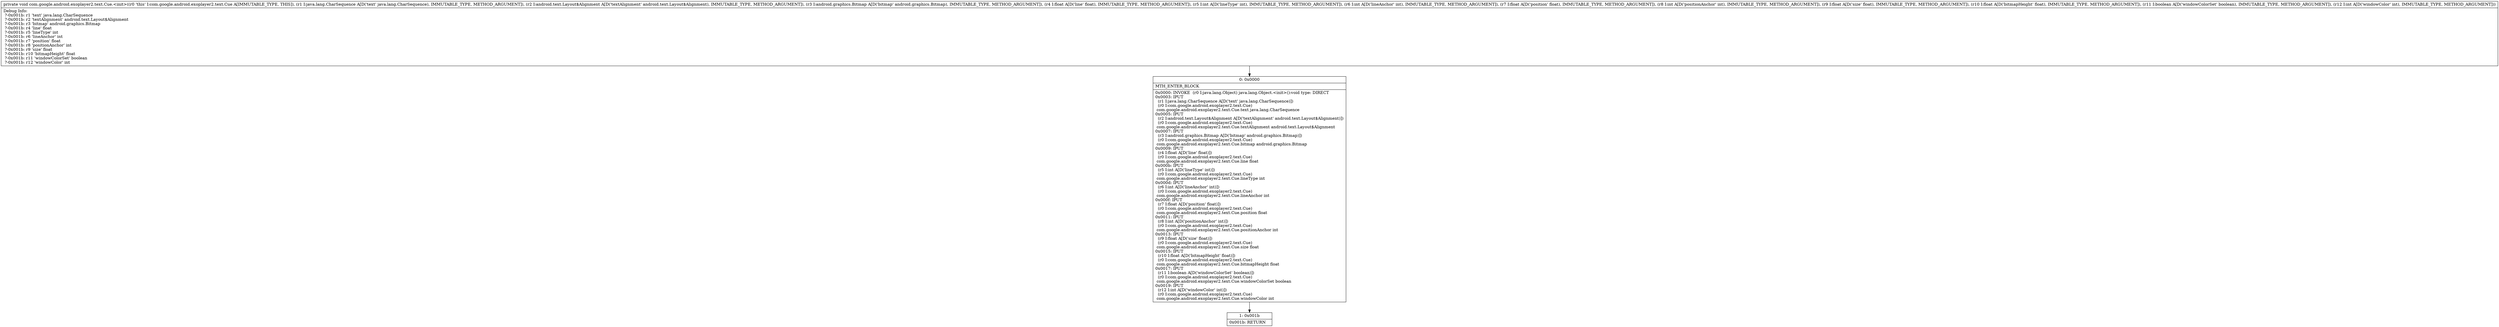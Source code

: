 digraph "CFG forcom.google.android.exoplayer2.text.Cue.\<init\>(Ljava\/lang\/CharSequence;Landroid\/text\/Layout$Alignment;Landroid\/graphics\/Bitmap;FIIFIFFZI)V" {
Node_0 [shape=record,label="{0\:\ 0x0000|MTH_ENTER_BLOCK\l|0x0000: INVOKE  (r0 I:java.lang.Object) java.lang.Object.\<init\>():void type: DIRECT \l0x0003: IPUT  \l  (r1 I:java.lang.CharSequence A[D('text' java.lang.CharSequence)])\l  (r0 I:com.google.android.exoplayer2.text.Cue)\l com.google.android.exoplayer2.text.Cue.text java.lang.CharSequence \l0x0005: IPUT  \l  (r2 I:android.text.Layout$Alignment A[D('textAlignment' android.text.Layout$Alignment)])\l  (r0 I:com.google.android.exoplayer2.text.Cue)\l com.google.android.exoplayer2.text.Cue.textAlignment android.text.Layout$Alignment \l0x0007: IPUT  \l  (r3 I:android.graphics.Bitmap A[D('bitmap' android.graphics.Bitmap)])\l  (r0 I:com.google.android.exoplayer2.text.Cue)\l com.google.android.exoplayer2.text.Cue.bitmap android.graphics.Bitmap \l0x0009: IPUT  \l  (r4 I:float A[D('line' float)])\l  (r0 I:com.google.android.exoplayer2.text.Cue)\l com.google.android.exoplayer2.text.Cue.line float \l0x000b: IPUT  \l  (r5 I:int A[D('lineType' int)])\l  (r0 I:com.google.android.exoplayer2.text.Cue)\l com.google.android.exoplayer2.text.Cue.lineType int \l0x000d: IPUT  \l  (r6 I:int A[D('lineAnchor' int)])\l  (r0 I:com.google.android.exoplayer2.text.Cue)\l com.google.android.exoplayer2.text.Cue.lineAnchor int \l0x000f: IPUT  \l  (r7 I:float A[D('position' float)])\l  (r0 I:com.google.android.exoplayer2.text.Cue)\l com.google.android.exoplayer2.text.Cue.position float \l0x0011: IPUT  \l  (r8 I:int A[D('positionAnchor' int)])\l  (r0 I:com.google.android.exoplayer2.text.Cue)\l com.google.android.exoplayer2.text.Cue.positionAnchor int \l0x0013: IPUT  \l  (r9 I:float A[D('size' float)])\l  (r0 I:com.google.android.exoplayer2.text.Cue)\l com.google.android.exoplayer2.text.Cue.size float \l0x0015: IPUT  \l  (r10 I:float A[D('bitmapHeight' float)])\l  (r0 I:com.google.android.exoplayer2.text.Cue)\l com.google.android.exoplayer2.text.Cue.bitmapHeight float \l0x0017: IPUT  \l  (r11 I:boolean A[D('windowColorSet' boolean)])\l  (r0 I:com.google.android.exoplayer2.text.Cue)\l com.google.android.exoplayer2.text.Cue.windowColorSet boolean \l0x0019: IPUT  \l  (r12 I:int A[D('windowColor' int)])\l  (r0 I:com.google.android.exoplayer2.text.Cue)\l com.google.android.exoplayer2.text.Cue.windowColor int \l}"];
Node_1 [shape=record,label="{1\:\ 0x001b|0x001b: RETURN   \l}"];
MethodNode[shape=record,label="{private void com.google.android.exoplayer2.text.Cue.\<init\>((r0 'this' I:com.google.android.exoplayer2.text.Cue A[IMMUTABLE_TYPE, THIS]), (r1 I:java.lang.CharSequence A[D('text' java.lang.CharSequence), IMMUTABLE_TYPE, METHOD_ARGUMENT]), (r2 I:android.text.Layout$Alignment A[D('textAlignment' android.text.Layout$Alignment), IMMUTABLE_TYPE, METHOD_ARGUMENT]), (r3 I:android.graphics.Bitmap A[D('bitmap' android.graphics.Bitmap), IMMUTABLE_TYPE, METHOD_ARGUMENT]), (r4 I:float A[D('line' float), IMMUTABLE_TYPE, METHOD_ARGUMENT]), (r5 I:int A[D('lineType' int), IMMUTABLE_TYPE, METHOD_ARGUMENT]), (r6 I:int A[D('lineAnchor' int), IMMUTABLE_TYPE, METHOD_ARGUMENT]), (r7 I:float A[D('position' float), IMMUTABLE_TYPE, METHOD_ARGUMENT]), (r8 I:int A[D('positionAnchor' int), IMMUTABLE_TYPE, METHOD_ARGUMENT]), (r9 I:float A[D('size' float), IMMUTABLE_TYPE, METHOD_ARGUMENT]), (r10 I:float A[D('bitmapHeight' float), IMMUTABLE_TYPE, METHOD_ARGUMENT]), (r11 I:boolean A[D('windowColorSet' boolean), IMMUTABLE_TYPE, METHOD_ARGUMENT]), (r12 I:int A[D('windowColor' int), IMMUTABLE_TYPE, METHOD_ARGUMENT]))  | Debug Info:\l  ?\-0x001b: r1 'text' java.lang.CharSequence\l  ?\-0x001b: r2 'textAlignment' android.text.Layout$Alignment\l  ?\-0x001b: r3 'bitmap' android.graphics.Bitmap\l  ?\-0x001b: r4 'line' float\l  ?\-0x001b: r5 'lineType' int\l  ?\-0x001b: r6 'lineAnchor' int\l  ?\-0x001b: r7 'position' float\l  ?\-0x001b: r8 'positionAnchor' int\l  ?\-0x001b: r9 'size' float\l  ?\-0x001b: r10 'bitmapHeight' float\l  ?\-0x001b: r11 'windowColorSet' boolean\l  ?\-0x001b: r12 'windowColor' int\l}"];
MethodNode -> Node_0;
Node_0 -> Node_1;
}

